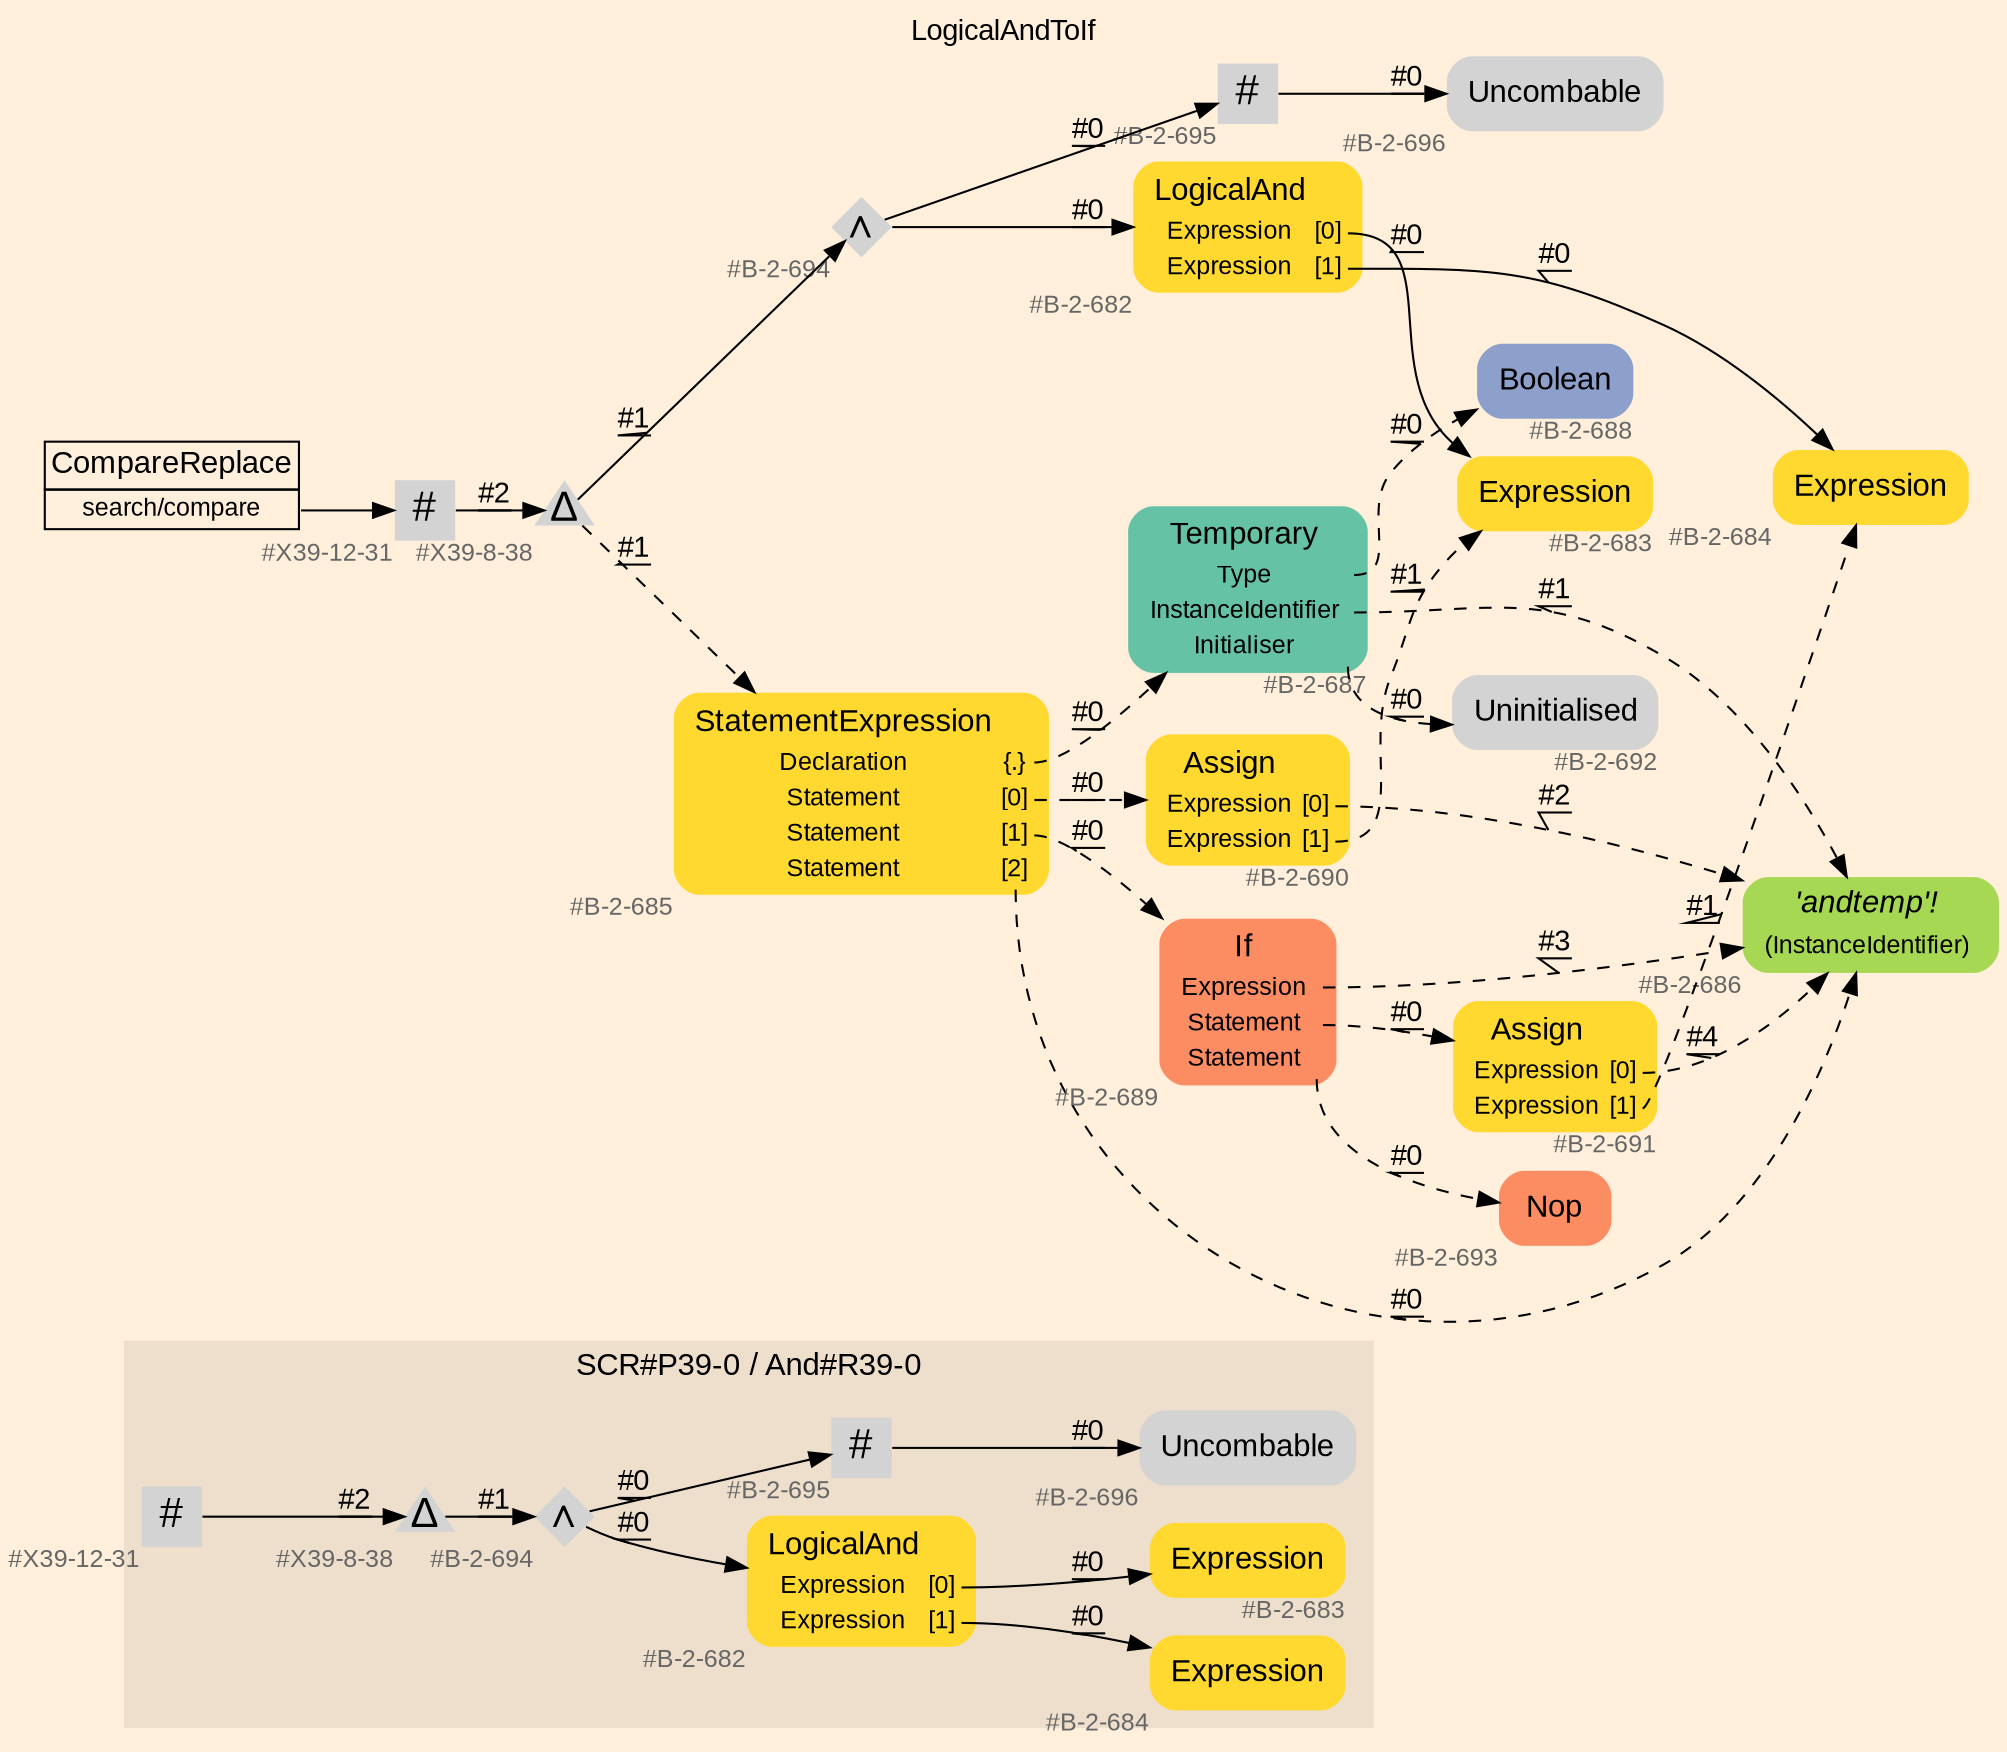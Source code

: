 digraph "LogicalAndToIf" {
label = "LogicalAndToIf"
labelloc = t
graph [
    rankdir = "LR"
    ranksep = 0.3
    bgcolor = antiquewhite1
    color = black
    fontcolor = black
    fontname = "Arial"
];
node [
    fontname = "Arial"
];
edge [
    fontname = "Arial"
];

// -------------------- figure And#R39-0 --------------------
// -------- region And#R39-0 ----------
subgraph "clusterAnd#R39-0" {
    label = "SCR#P39-0 / And#R39-0"
    style = "filled"
    color = antiquewhite2
    fontsize = "15"
    // -------- block And#R39-0/#B-2-683 ----------
    "And#R39-0/#B-2-683" [
        fillcolor = "/set28/6"
        xlabel = "#B-2-683"
        fontsize = "12"
        fontcolor = grey40
        shape = "plaintext"
        label = <<TABLE BORDER="0" CELLBORDER="0" CELLSPACING="0">
         <TR><TD><FONT COLOR="black" POINT-SIZE="15">Expression</FONT></TD></TR>
        </TABLE>>
        style = "rounded,filled"
    ];
    
    // -------- block And#R39-0/#B-2-694 ----------
    "And#R39-0/#B-2-694" [
        xlabel = "#B-2-694"
        fontsize = "12"
        fontcolor = grey40
        shape = "diamond"
        label = <<FONT COLOR="black" POINT-SIZE="20">∧</FONT>>
        style = "filled"
        penwidth = 0.0
        fixedsize = true
        width = 0.4
        height = 0.4
    ];
    
    // -------- block And#R39-0/#X39-8-38 ----------
    "And#R39-0/#X39-8-38" [
        xlabel = "#X39-8-38"
        fontsize = "12"
        fontcolor = grey40
        shape = "triangle"
        label = <<FONT COLOR="black" POINT-SIZE="20">Δ</FONT>>
        style = "filled"
        penwidth = 0.0
        fixedsize = true
        width = 0.4
        height = 0.4
    ];
    
    // -------- block And#R39-0/#B-2-682 ----------
    "And#R39-0/#B-2-682" [
        fillcolor = "/set28/6"
        xlabel = "#B-2-682"
        fontsize = "12"
        fontcolor = grey40
        shape = "plaintext"
        label = <<TABLE BORDER="0" CELLBORDER="0" CELLSPACING="0">
         <TR><TD><FONT COLOR="black" POINT-SIZE="15">LogicalAnd</FONT></TD></TR>
         <TR><TD><FONT COLOR="black" POINT-SIZE="12">Expression</FONT></TD><TD PORT="port0"><FONT COLOR="black" POINT-SIZE="12">[0]</FONT></TD></TR>
         <TR><TD><FONT COLOR="black" POINT-SIZE="12">Expression</FONT></TD><TD PORT="port1"><FONT COLOR="black" POINT-SIZE="12">[1]</FONT></TD></TR>
        </TABLE>>
        style = "rounded,filled"
    ];
    
    // -------- block And#R39-0/#B-2-696 ----------
    "And#R39-0/#B-2-696" [
        xlabel = "#B-2-696"
        fontsize = "12"
        fontcolor = grey40
        shape = "plaintext"
        label = <<TABLE BORDER="0" CELLBORDER="0" CELLSPACING="0">
         <TR><TD><FONT COLOR="black" POINT-SIZE="15">Uncombable</FONT></TD></TR>
        </TABLE>>
        style = "rounded,filled"
    ];
    
    // -------- block And#R39-0/#B-2-695 ----------
    "And#R39-0/#B-2-695" [
        xlabel = "#B-2-695"
        fontsize = "12"
        fontcolor = grey40
        shape = "square"
        label = <<FONT COLOR="black" POINT-SIZE="20">#</FONT>>
        style = "filled"
        penwidth = 0.0
        fixedsize = true
        width = 0.4
        height = 0.4
    ];
    
    // -------- block And#R39-0/#X39-12-31 ----------
    "And#R39-0/#X39-12-31" [
        xlabel = "#X39-12-31"
        fontsize = "12"
        fontcolor = grey40
        shape = "square"
        label = <<FONT COLOR="black" POINT-SIZE="20">#</FONT>>
        style = "filled"
        penwidth = 0.0
        fixedsize = true
        width = 0.4
        height = 0.4
    ];
    
    // -------- block And#R39-0/#B-2-684 ----------
    "And#R39-0/#B-2-684" [
        fillcolor = "/set28/6"
        xlabel = "#B-2-684"
        fontsize = "12"
        fontcolor = grey40
        shape = "plaintext"
        label = <<TABLE BORDER="0" CELLBORDER="0" CELLSPACING="0">
         <TR><TD><FONT COLOR="black" POINT-SIZE="15">Expression</FONT></TD></TR>
        </TABLE>>
        style = "rounded,filled"
    ];
    
}

"And#R39-0/#B-2-694" -> "And#R39-0/#B-2-682" [
    label = "#0"
    decorate = true
    color = black
    fontcolor = black
];

"And#R39-0/#B-2-694" -> "And#R39-0/#B-2-695" [
    label = "#0"
    decorate = true
    color = black
    fontcolor = black
];

"And#R39-0/#X39-8-38" -> "And#R39-0/#B-2-694" [
    label = "#1"
    decorate = true
    color = black
    fontcolor = black
];

"And#R39-0/#B-2-682":port0 -> "And#R39-0/#B-2-683" [
    label = "#0"
    decorate = true
    color = black
    fontcolor = black
];

"And#R39-0/#B-2-682":port1 -> "And#R39-0/#B-2-684" [
    label = "#0"
    decorate = true
    color = black
    fontcolor = black
];

"And#R39-0/#B-2-695" -> "And#R39-0/#B-2-696" [
    label = "#0"
    decorate = true
    color = black
    fontcolor = black
];

"And#R39-0/#X39-12-31" -> "And#R39-0/#X39-8-38" [
    label = "#2"
    decorate = true
    color = black
    fontcolor = black
];


// -------------------- transformation figure --------------------
// -------- block CR#X39-10-39 ----------
"CR#X39-10-39" [
    fillcolor = antiquewhite1
    fontsize = "12"
    fontcolor = grey40
    shape = "plaintext"
    label = <<TABLE BORDER="0" CELLBORDER="1" CELLSPACING="0">
     <TR><TD><FONT COLOR="black" POINT-SIZE="15">CompareReplace</FONT></TD></TR>
     <TR><TD PORT="port0"><FONT COLOR="black" POINT-SIZE="12">search/compare</FONT></TD></TR>
    </TABLE>>
    style = "filled"
    color = black
];

// -------- block #X39-12-31 ----------
"#X39-12-31" [
    xlabel = "#X39-12-31"
    fontsize = "12"
    fontcolor = grey40
    shape = "square"
    label = <<FONT COLOR="black" POINT-SIZE="20">#</FONT>>
    style = "filled"
    penwidth = 0.0
    fixedsize = true
    width = 0.4
    height = 0.4
];

// -------- block #X39-8-38 ----------
"#X39-8-38" [
    xlabel = "#X39-8-38"
    fontsize = "12"
    fontcolor = grey40
    shape = "triangle"
    label = <<FONT COLOR="black" POINT-SIZE="20">Δ</FONT>>
    style = "filled"
    penwidth = 0.0
    fixedsize = true
    width = 0.4
    height = 0.4
];

// -------- block #B-2-694 ----------
"#B-2-694" [
    xlabel = "#B-2-694"
    fontsize = "12"
    fontcolor = grey40
    shape = "diamond"
    label = <<FONT COLOR="black" POINT-SIZE="20">∧</FONT>>
    style = "filled"
    penwidth = 0.0
    fixedsize = true
    width = 0.4
    height = 0.4
];

// -------- block #B-2-682 ----------
"#B-2-682" [
    fillcolor = "/set28/6"
    xlabel = "#B-2-682"
    fontsize = "12"
    fontcolor = grey40
    shape = "plaintext"
    label = <<TABLE BORDER="0" CELLBORDER="0" CELLSPACING="0">
     <TR><TD><FONT COLOR="black" POINT-SIZE="15">LogicalAnd</FONT></TD></TR>
     <TR><TD><FONT COLOR="black" POINT-SIZE="12">Expression</FONT></TD><TD PORT="port0"><FONT COLOR="black" POINT-SIZE="12">[0]</FONT></TD></TR>
     <TR><TD><FONT COLOR="black" POINT-SIZE="12">Expression</FONT></TD><TD PORT="port1"><FONT COLOR="black" POINT-SIZE="12">[1]</FONT></TD></TR>
    </TABLE>>
    style = "rounded,filled"
];

// -------- block #B-2-683 ----------
"#B-2-683" [
    fillcolor = "/set28/6"
    xlabel = "#B-2-683"
    fontsize = "12"
    fontcolor = grey40
    shape = "plaintext"
    label = <<TABLE BORDER="0" CELLBORDER="0" CELLSPACING="0">
     <TR><TD><FONT COLOR="black" POINT-SIZE="15">Expression</FONT></TD></TR>
    </TABLE>>
    style = "rounded,filled"
];

// -------- block #B-2-684 ----------
"#B-2-684" [
    fillcolor = "/set28/6"
    xlabel = "#B-2-684"
    fontsize = "12"
    fontcolor = grey40
    shape = "plaintext"
    label = <<TABLE BORDER="0" CELLBORDER="0" CELLSPACING="0">
     <TR><TD><FONT COLOR="black" POINT-SIZE="15">Expression</FONT></TD></TR>
    </TABLE>>
    style = "rounded,filled"
];

// -------- block #B-2-695 ----------
"#B-2-695" [
    xlabel = "#B-2-695"
    fontsize = "12"
    fontcolor = grey40
    shape = "square"
    label = <<FONT COLOR="black" POINT-SIZE="20">#</FONT>>
    style = "filled"
    penwidth = 0.0
    fixedsize = true
    width = 0.4
    height = 0.4
];

// -------- block #B-2-696 ----------
"#B-2-696" [
    xlabel = "#B-2-696"
    fontsize = "12"
    fontcolor = grey40
    shape = "plaintext"
    label = <<TABLE BORDER="0" CELLBORDER="0" CELLSPACING="0">
     <TR><TD><FONT COLOR="black" POINT-SIZE="15">Uncombable</FONT></TD></TR>
    </TABLE>>
    style = "rounded,filled"
];

// -------- block #B-2-685 ----------
"#B-2-685" [
    fillcolor = "/set28/6"
    xlabel = "#B-2-685"
    fontsize = "12"
    fontcolor = grey40
    shape = "plaintext"
    label = <<TABLE BORDER="0" CELLBORDER="0" CELLSPACING="0">
     <TR><TD><FONT COLOR="black" POINT-SIZE="15">StatementExpression</FONT></TD></TR>
     <TR><TD><FONT COLOR="black" POINT-SIZE="12">Declaration</FONT></TD><TD PORT="port0"><FONT COLOR="black" POINT-SIZE="12">{.}</FONT></TD></TR>
     <TR><TD><FONT COLOR="black" POINT-SIZE="12">Statement</FONT></TD><TD PORT="port1"><FONT COLOR="black" POINT-SIZE="12">[0]</FONT></TD></TR>
     <TR><TD><FONT COLOR="black" POINT-SIZE="12">Statement</FONT></TD><TD PORT="port2"><FONT COLOR="black" POINT-SIZE="12">[1]</FONT></TD></TR>
     <TR><TD><FONT COLOR="black" POINT-SIZE="12">Statement</FONT></TD><TD PORT="port3"><FONT COLOR="black" POINT-SIZE="12">[2]</FONT></TD></TR>
    </TABLE>>
    style = "rounded,filled"
];

// -------- block #B-2-687 ----------
"#B-2-687" [
    fillcolor = "/set28/1"
    xlabel = "#B-2-687"
    fontsize = "12"
    fontcolor = grey40
    shape = "plaintext"
    label = <<TABLE BORDER="0" CELLBORDER="0" CELLSPACING="0">
     <TR><TD><FONT COLOR="black" POINT-SIZE="15">Temporary</FONT></TD></TR>
     <TR><TD><FONT COLOR="black" POINT-SIZE="12">Type</FONT></TD><TD PORT="port0"></TD></TR>
     <TR><TD><FONT COLOR="black" POINT-SIZE="12">InstanceIdentifier</FONT></TD><TD PORT="port1"></TD></TR>
     <TR><TD><FONT COLOR="black" POINT-SIZE="12">Initialiser</FONT></TD><TD PORT="port2"></TD></TR>
    </TABLE>>
    style = "rounded,filled"
];

// -------- block #B-2-688 ----------
"#B-2-688" [
    fillcolor = "/set28/3"
    xlabel = "#B-2-688"
    fontsize = "12"
    fontcolor = grey40
    shape = "plaintext"
    label = <<TABLE BORDER="0" CELLBORDER="0" CELLSPACING="0">
     <TR><TD><FONT COLOR="black" POINT-SIZE="15">Boolean</FONT></TD></TR>
    </TABLE>>
    style = "rounded,filled"
];

// -------- block #B-2-686 ----------
"#B-2-686" [
    fillcolor = "/set28/5"
    xlabel = "#B-2-686"
    fontsize = "12"
    fontcolor = grey40
    shape = "plaintext"
    label = <<TABLE BORDER="0" CELLBORDER="0" CELLSPACING="0">
     <TR><TD><FONT COLOR="black" POINT-SIZE="15"><I>'andtemp'!</I></FONT></TD></TR>
     <TR><TD><FONT COLOR="black" POINT-SIZE="12">(InstanceIdentifier)</FONT></TD><TD PORT="port0"></TD></TR>
    </TABLE>>
    style = "rounded,filled"
];

// -------- block #B-2-692 ----------
"#B-2-692" [
    xlabel = "#B-2-692"
    fontsize = "12"
    fontcolor = grey40
    shape = "plaintext"
    label = <<TABLE BORDER="0" CELLBORDER="0" CELLSPACING="0">
     <TR><TD><FONT COLOR="black" POINT-SIZE="15">Uninitialised</FONT></TD></TR>
    </TABLE>>
    style = "rounded,filled"
];

// -------- block #B-2-690 ----------
"#B-2-690" [
    fillcolor = "/set28/6"
    xlabel = "#B-2-690"
    fontsize = "12"
    fontcolor = grey40
    shape = "plaintext"
    label = <<TABLE BORDER="0" CELLBORDER="0" CELLSPACING="0">
     <TR><TD><FONT COLOR="black" POINT-SIZE="15">Assign</FONT></TD></TR>
     <TR><TD><FONT COLOR="black" POINT-SIZE="12">Expression</FONT></TD><TD PORT="port0"><FONT COLOR="black" POINT-SIZE="12">[0]</FONT></TD></TR>
     <TR><TD><FONT COLOR="black" POINT-SIZE="12">Expression</FONT></TD><TD PORT="port1"><FONT COLOR="black" POINT-SIZE="12">[1]</FONT></TD></TR>
    </TABLE>>
    style = "rounded,filled"
];

// -------- block #B-2-689 ----------
"#B-2-689" [
    fillcolor = "/set28/2"
    xlabel = "#B-2-689"
    fontsize = "12"
    fontcolor = grey40
    shape = "plaintext"
    label = <<TABLE BORDER="0" CELLBORDER="0" CELLSPACING="0">
     <TR><TD><FONT COLOR="black" POINT-SIZE="15">If</FONT></TD></TR>
     <TR><TD><FONT COLOR="black" POINT-SIZE="12">Expression</FONT></TD><TD PORT="port0"></TD></TR>
     <TR><TD><FONT COLOR="black" POINT-SIZE="12">Statement</FONT></TD><TD PORT="port1"></TD></TR>
     <TR><TD><FONT COLOR="black" POINT-SIZE="12">Statement</FONT></TD><TD PORT="port2"></TD></TR>
    </TABLE>>
    style = "rounded,filled"
];

// -------- block #B-2-691 ----------
"#B-2-691" [
    fillcolor = "/set28/6"
    xlabel = "#B-2-691"
    fontsize = "12"
    fontcolor = grey40
    shape = "plaintext"
    label = <<TABLE BORDER="0" CELLBORDER="0" CELLSPACING="0">
     <TR><TD><FONT COLOR="black" POINT-SIZE="15">Assign</FONT></TD></TR>
     <TR><TD><FONT COLOR="black" POINT-SIZE="12">Expression</FONT></TD><TD PORT="port0"><FONT COLOR="black" POINT-SIZE="12">[0]</FONT></TD></TR>
     <TR><TD><FONT COLOR="black" POINT-SIZE="12">Expression</FONT></TD><TD PORT="port1"><FONT COLOR="black" POINT-SIZE="12">[1]</FONT></TD></TR>
    </TABLE>>
    style = "rounded,filled"
];

// -------- block #B-2-693 ----------
"#B-2-693" [
    fillcolor = "/set28/2"
    xlabel = "#B-2-693"
    fontsize = "12"
    fontcolor = grey40
    shape = "plaintext"
    label = <<TABLE BORDER="0" CELLBORDER="0" CELLSPACING="0">
     <TR><TD><FONT COLOR="black" POINT-SIZE="15">Nop</FONT></TD></TR>
    </TABLE>>
    style = "rounded,filled"
];

"CR#X39-10-39":port0 -> "#X39-12-31" [
    label = ""
    decorate = true
    color = black
    fontcolor = black
];

"#X39-12-31" -> "#X39-8-38" [
    label = "#2"
    decorate = true
    color = black
    fontcolor = black
];

"#X39-8-38" -> "#B-2-694" [
    label = "#1"
    decorate = true
    color = black
    fontcolor = black
];

"#X39-8-38" -> "#B-2-685" [
    style="dashed"
    label = "#1"
    decorate = true
    color = black
    fontcolor = black
];

"#B-2-694" -> "#B-2-682" [
    label = "#0"
    decorate = true
    color = black
    fontcolor = black
];

"#B-2-694" -> "#B-2-695" [
    label = "#0"
    decorate = true
    color = black
    fontcolor = black
];

"#B-2-682":port0 -> "#B-2-683" [
    label = "#0"
    decorate = true
    color = black
    fontcolor = black
];

"#B-2-682":port1 -> "#B-2-684" [
    label = "#0"
    decorate = true
    color = black
    fontcolor = black
];

"#B-2-695" -> "#B-2-696" [
    label = "#0"
    decorate = true
    color = black
    fontcolor = black
];

"#B-2-685":port0 -> "#B-2-687" [
    style="dashed"
    label = "#0"
    decorate = true
    color = black
    fontcolor = black
];

"#B-2-685":port1 -> "#B-2-690" [
    style="dashed"
    label = "#0"
    decorate = true
    color = black
    fontcolor = black
];

"#B-2-685":port2 -> "#B-2-689" [
    style="dashed"
    label = "#0"
    decorate = true
    color = black
    fontcolor = black
];

"#B-2-685":port3 -> "#B-2-686" [
    style="dashed"
    label = "#0"
    decorate = true
    color = black
    fontcolor = black
];

"#B-2-687":port0 -> "#B-2-688" [
    style="dashed"
    label = "#0"
    decorate = true
    color = black
    fontcolor = black
];

"#B-2-687":port1 -> "#B-2-686" [
    style="dashed"
    label = "#1"
    decorate = true
    color = black
    fontcolor = black
];

"#B-2-687":port2 -> "#B-2-692" [
    style="dashed"
    label = "#0"
    decorate = true
    color = black
    fontcolor = black
];

"#B-2-690":port0 -> "#B-2-686" [
    style="dashed"
    label = "#2"
    decorate = true
    color = black
    fontcolor = black
];

"#B-2-690":port1 -> "#B-2-683" [
    style="dashed"
    label = "#1"
    decorate = true
    color = black
    fontcolor = black
];

"#B-2-689":port0 -> "#B-2-686" [
    style="dashed"
    label = "#3"
    decorate = true
    color = black
    fontcolor = black
];

"#B-2-689":port1 -> "#B-2-691" [
    style="dashed"
    label = "#0"
    decorate = true
    color = black
    fontcolor = black
];

"#B-2-689":port2 -> "#B-2-693" [
    style="dashed"
    label = "#0"
    decorate = true
    color = black
    fontcolor = black
];

"#B-2-691":port0 -> "#B-2-686" [
    style="dashed"
    label = "#4"
    decorate = true
    color = black
    fontcolor = black
];

"#B-2-691":port1 -> "#B-2-684" [
    style="dashed"
    label = "#1"
    decorate = true
    color = black
    fontcolor = black
];


}
